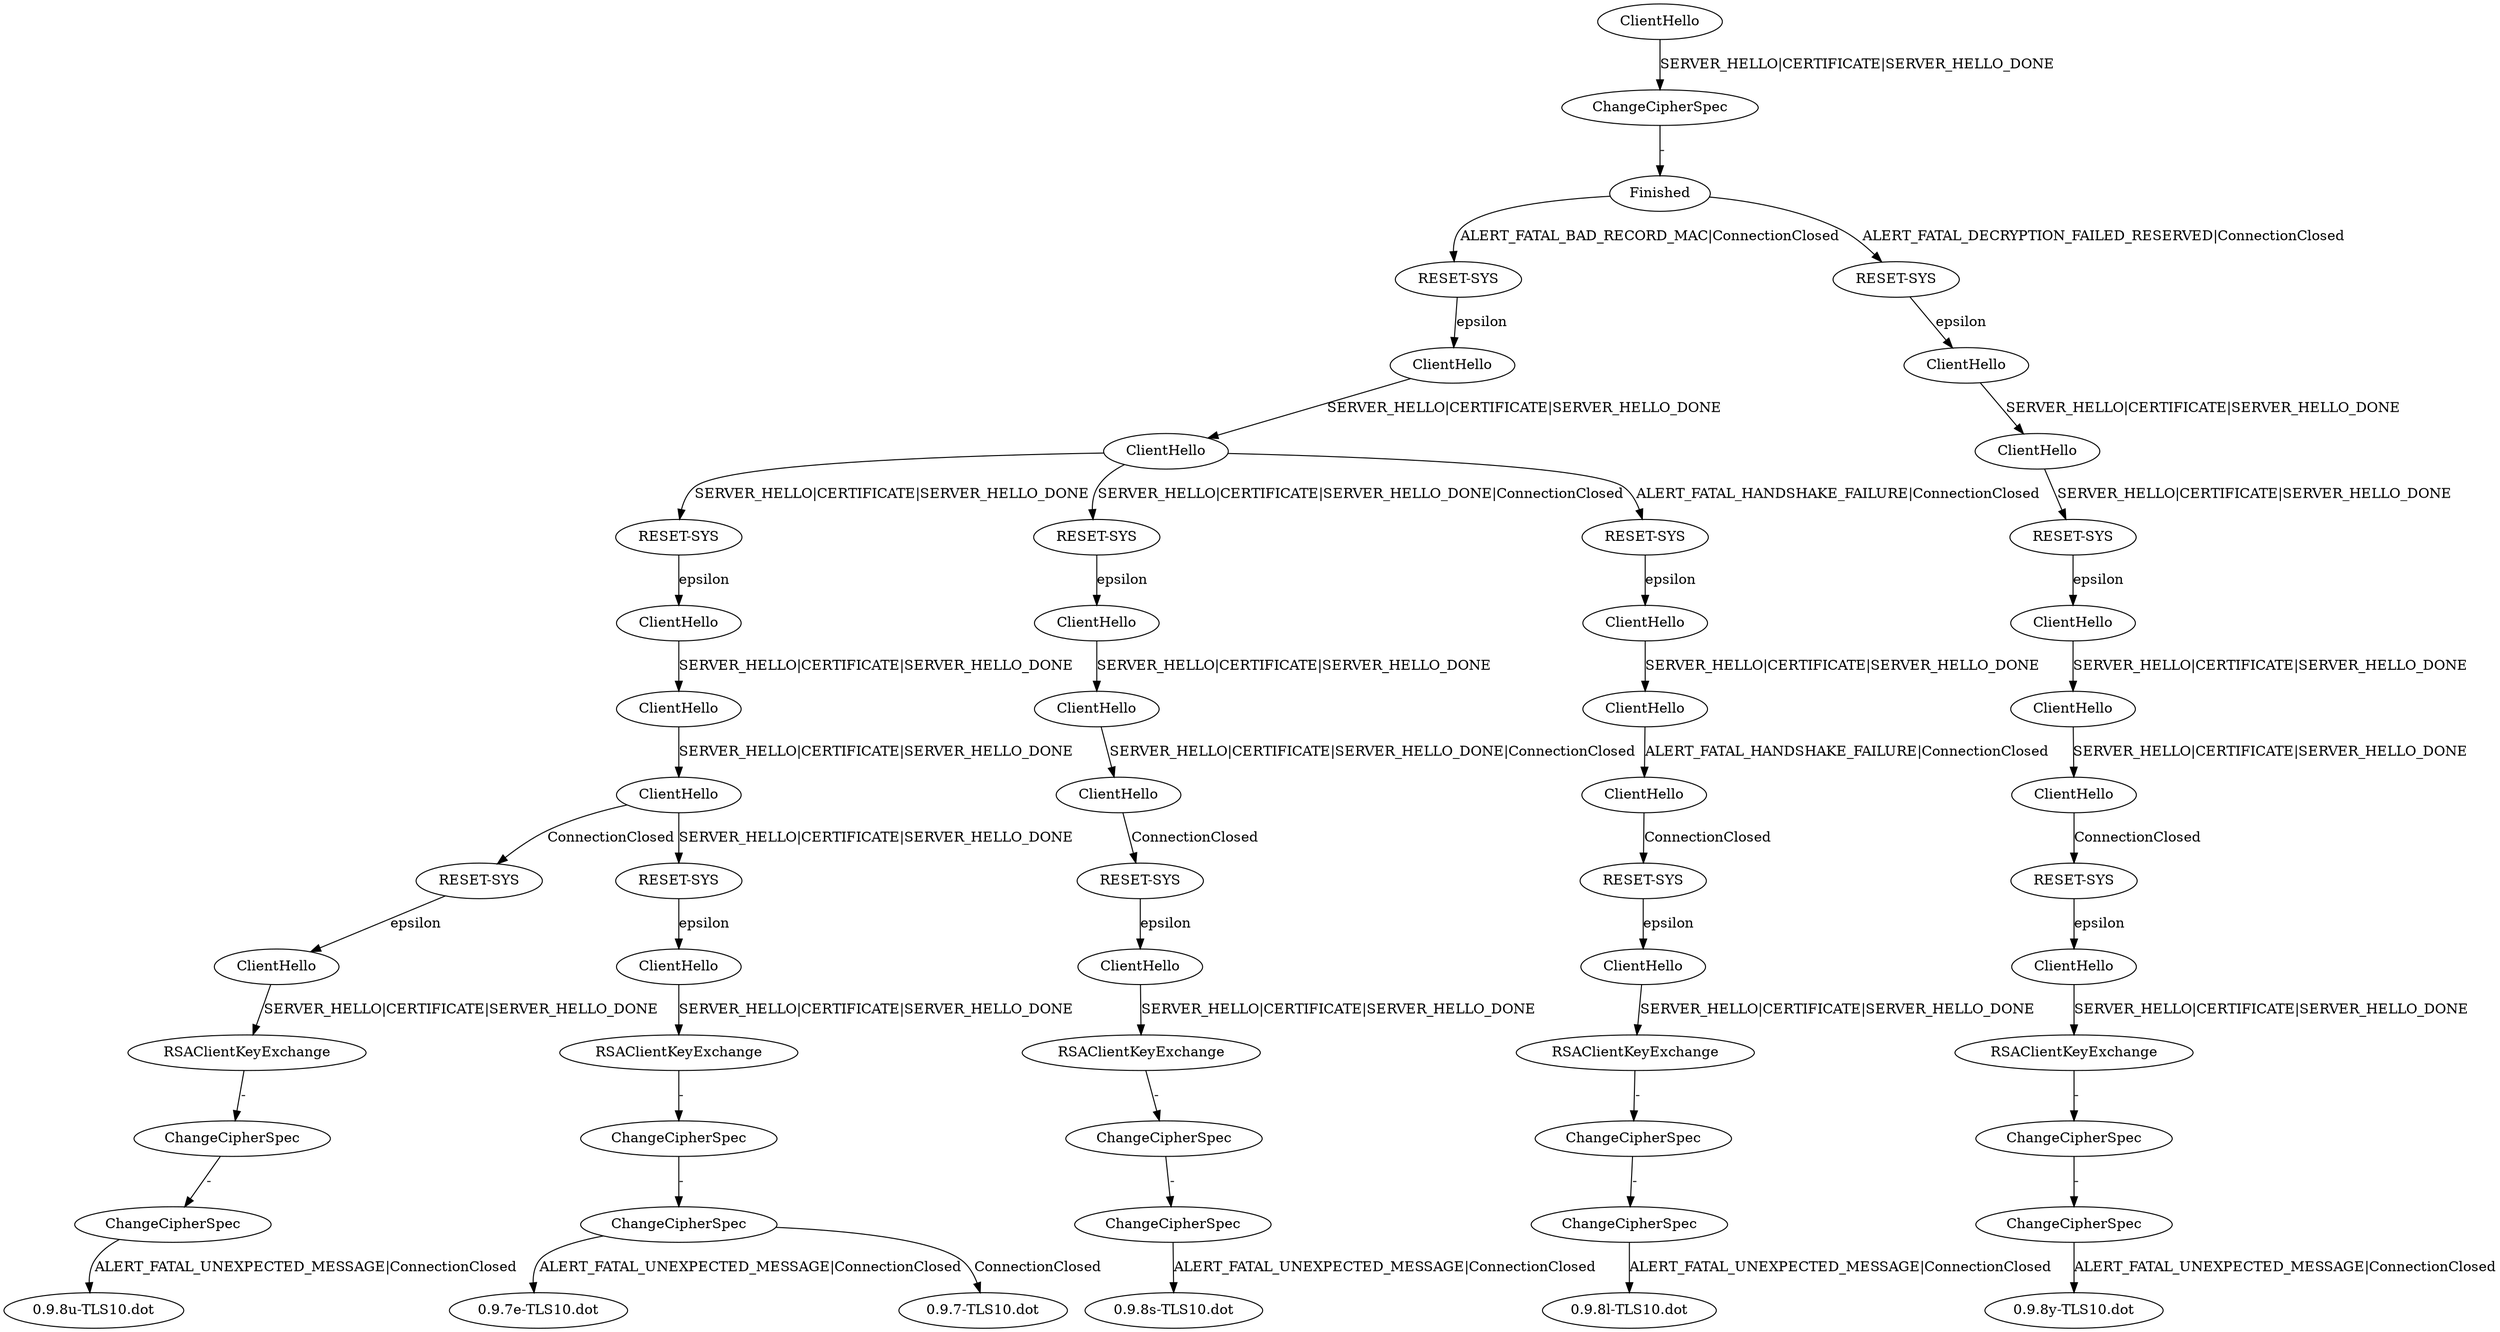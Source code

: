 digraph "" {
	node [label="\N"];
	a0	[label=ClientHello];
	a1	[label=ChangeCipherSpec];
	a0 -> a1	[key=0,
		label="SERVER_HELLO|CERTIFICATE|SERVER_HELLO_DONE"];
	a2	[label=Finished];
	a1 -> a2	[key=0,
		label="-"];
	a3	[label="RESET-SYS"];
	a2 -> a3	[key=0,
		label="ALERT_FATAL_BAD_RECORD_MAC|ConnectionClosed"];
	a4	[label="RESET-SYS"];
	a2 -> a4	[key=0,
		label="ALERT_FATAL_DECRYPTION_FAILED_RESERVED|ConnectionClosed"];
	a6	[label=ClientHello];
	a3 -> a6	[key=0,
		label=epsilon];
	a5	[label=ClientHello];
	a4 -> a5	[key=0,
		label=epsilon];
	a7	[label=ClientHello];
	a5 -> a7	[key=0,
		label="SERVER_HELLO|CERTIFICATE|SERVER_HELLO_DONE"];
	a9	[label=ClientHello];
	a6 -> a9	[key=0,
		label="SERVER_HELLO|CERTIFICATE|SERVER_HELLO_DONE"];
	a8	[label="RESET-SYS"];
	a7 -> a8	[key=0,
		label="SERVER_HELLO|CERTIFICATE|SERVER_HELLO_DONE"];
	a14	[label=ClientHello];
	a8 -> a14	[key=0,
		label=epsilon];
	a10	[label="RESET-SYS"];
	a9 -> a10	[key=0,
		label="SERVER_HELLO|CERTIFICATE|SERVER_HELLO_DONE"];
	a11	[label="RESET-SYS"];
	a9 -> a11	[key=0,
		label="SERVER_HELLO|CERTIFICATE|SERVER_HELLO_DONE|ConnectionClosed"];
	a12	[label="RESET-SYS"];
	a9 -> a12	[key=0,
		label="ALERT_FATAL_HANDSHAKE_FAILURE|ConnectionClosed"];
	a16	[label=ClientHello];
	a10 -> a16	[key=0,
		label=epsilon];
	a15	[label=ClientHello];
	a11 -> a15	[key=0,
		label=epsilon];
	a13	[label=ClientHello];
	a12 -> a13	[key=0,
		label=epsilon];
	a17	[label=ClientHello];
	a13 -> a17	[key=0,
		label="SERVER_HELLO|CERTIFICATE|SERVER_HELLO_DONE"];
	a20	[label=ClientHello];
	a14 -> a20	[key=0,
		label="SERVER_HELLO|CERTIFICATE|SERVER_HELLO_DONE"];
	a23	[label=ClientHello];
	a15 -> a23	[key=0,
		label="SERVER_HELLO|CERTIFICATE|SERVER_HELLO_DONE"];
	a26	[label=ClientHello];
	a16 -> a26	[key=0,
		label="SERVER_HELLO|CERTIFICATE|SERVER_HELLO_DONE"];
	a18	[label=ClientHello];
	a17 -> a18	[key=0,
		label="ALERT_FATAL_HANDSHAKE_FAILURE|ConnectionClosed"];
	a19	[label="RESET-SYS"];
	a18 -> a19	[key=0,
		label=ConnectionClosed];
	a30	[label=ClientHello];
	a19 -> a30	[key=0,
		label=epsilon];
	a21	[label=ClientHello];
	a20 -> a21	[key=0,
		label="SERVER_HELLO|CERTIFICATE|SERVER_HELLO_DONE"];
	a22	[label="RESET-SYS"];
	a21 -> a22	[key=0,
		label=ConnectionClosed];
	a31	[label=ClientHello];
	a22 -> a31	[key=0,
		label=epsilon];
	a24	[label=ClientHello];
	a23 -> a24	[key=0,
		label="SERVER_HELLO|CERTIFICATE|SERVER_HELLO_DONE|ConnectionClosed"];
	a25	[label="RESET-SYS"];
	a24 -> a25	[key=0,
		label=ConnectionClosed];
	a32	[label=ClientHello];
	a25 -> a32	[key=0,
		label=epsilon];
	a27	[label=ClientHello];
	a26 -> a27	[key=0,
		label="SERVER_HELLO|CERTIFICATE|SERVER_HELLO_DONE"];
	a28	[label="RESET-SYS"];
	a27 -> a28	[key=0,
		label=ConnectionClosed];
	a29	[label="RESET-SYS"];
	a27 -> a29	[key=0,
		label="SERVER_HELLO|CERTIFICATE|SERVER_HELLO_DONE"];
	a33	[label=ClientHello];
	a28 -> a33	[key=0,
		label=epsilon];
	a34	[label=ClientHello];
	a29 -> a34	[key=0,
		label=epsilon];
	a35	[label=RSAClientKeyExchange];
	a30 -> a35	[key=0,
		label="SERVER_HELLO|CERTIFICATE|SERVER_HELLO_DONE"];
	a39	[label=RSAClientKeyExchange];
	a31 -> a39	[key=0,
		label="SERVER_HELLO|CERTIFICATE|SERVER_HELLO_DONE"];
	a43	[label=RSAClientKeyExchange];
	a32 -> a43	[key=0,
		label="SERVER_HELLO|CERTIFICATE|SERVER_HELLO_DONE"];
	a47	[label=RSAClientKeyExchange];
	a33 -> a47	[key=0,
		label="SERVER_HELLO|CERTIFICATE|SERVER_HELLO_DONE"];
	a51	[label=RSAClientKeyExchange];
	a34 -> a51	[key=0,
		label="SERVER_HELLO|CERTIFICATE|SERVER_HELLO_DONE"];
	a36	[label=ChangeCipherSpec];
	a35 -> a36	[key=0,
		label="-"];
	a37	[label=ChangeCipherSpec];
	a36 -> a37	[key=0,
		label="-"];
	a38	[label="0.9.8l-TLS10.dot"];
	a37 -> a38	[key=0,
		label="ALERT_FATAL_UNEXPECTED_MESSAGE|ConnectionClosed"];
	a40	[label=ChangeCipherSpec];
	a39 -> a40	[key=0,
		label="-"];
	a41	[label=ChangeCipherSpec];
	a40 -> a41	[key=0,
		label="-"];
	a42	[label="0.9.8y-TLS10.dot"];
	a41 -> a42	[key=0,
		label="ALERT_FATAL_UNEXPECTED_MESSAGE|ConnectionClosed"];
	a44	[label=ChangeCipherSpec];
	a43 -> a44	[key=0,
		label="-"];
	a45	[label=ChangeCipherSpec];
	a44 -> a45	[key=0,
		label="-"];
	a46	[label="0.9.8s-TLS10.dot"];
	a45 -> a46	[key=0,
		label="ALERT_FATAL_UNEXPECTED_MESSAGE|ConnectionClosed"];
	a48	[label=ChangeCipherSpec];
	a47 -> a48	[key=0,
		label="-"];
	a49	[label=ChangeCipherSpec];
	a48 -> a49	[key=0,
		label="-"];
	a50	[label="0.9.8u-TLS10.dot"];
	a49 -> a50	[key=0,
		label="ALERT_FATAL_UNEXPECTED_MESSAGE|ConnectionClosed"];
	a52	[label=ChangeCipherSpec];
	a51 -> a52	[key=0,
		label="-"];
	a53	[label=ChangeCipherSpec];
	a52 -> a53	[key=0,
		label="-"];
	a54	[label="0.9.7e-TLS10.dot"];
	a53 -> a54	[key=0,
		label="ALERT_FATAL_UNEXPECTED_MESSAGE|ConnectionClosed"];
	a55	[label="0.9.7-TLS10.dot"];
	a53 -> a55	[key=0,
		label=ConnectionClosed];
}

